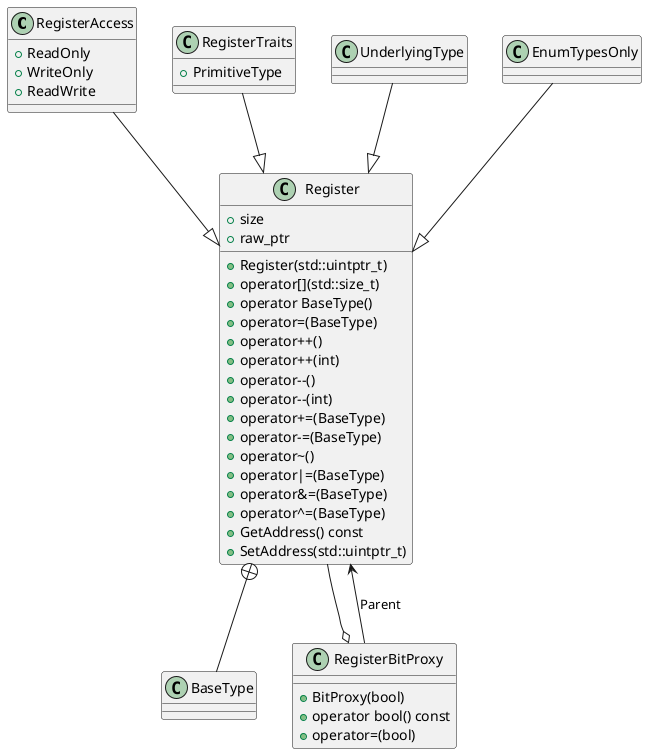 @startuml

class RegisterAccess
class Register
class RegisterTraits
class BaseType
class RegisterBitProxy
class UnderlyingType
class EnumTypesOnly

RegisterAccess --|> Register
RegisterAccess : +ReadOnly
RegisterAccess : +WriteOnly
RegisterAccess : +ReadWrite

RegisterTraits --|> Register
RegisterTraits : +PrimitiveType

Register --o RegisterBitProxy
Register : +size
Register : +raw_ptr
Register : +Register(std::uintptr_t)
Register : +operator[](std::size_t)
Register : +operator BaseType()
Register : +operator=(BaseType)
Register : +operator++()
Register : +operator++(int)
Register : +operator--()
Register : +operator--(int)
Register : +operator+=(BaseType)
Register : +operator-=(BaseType)
Register : +operator~()
Register : +operator|=(BaseType)
Register : +operator&=(BaseType)
Register : +operator^=(BaseType)
Register : +GetAddress() const
Register : +SetAddress(std::uintptr_t)

Register +-- BaseType
RegisterBitProxy --> Register : Parent
RegisterBitProxy : +BitProxy(bool)
RegisterBitProxy : +operator bool() const
RegisterBitProxy : +operator=(bool)

EnumTypesOnly --|> Register
UnderlyingType --|> Register

@enduml
